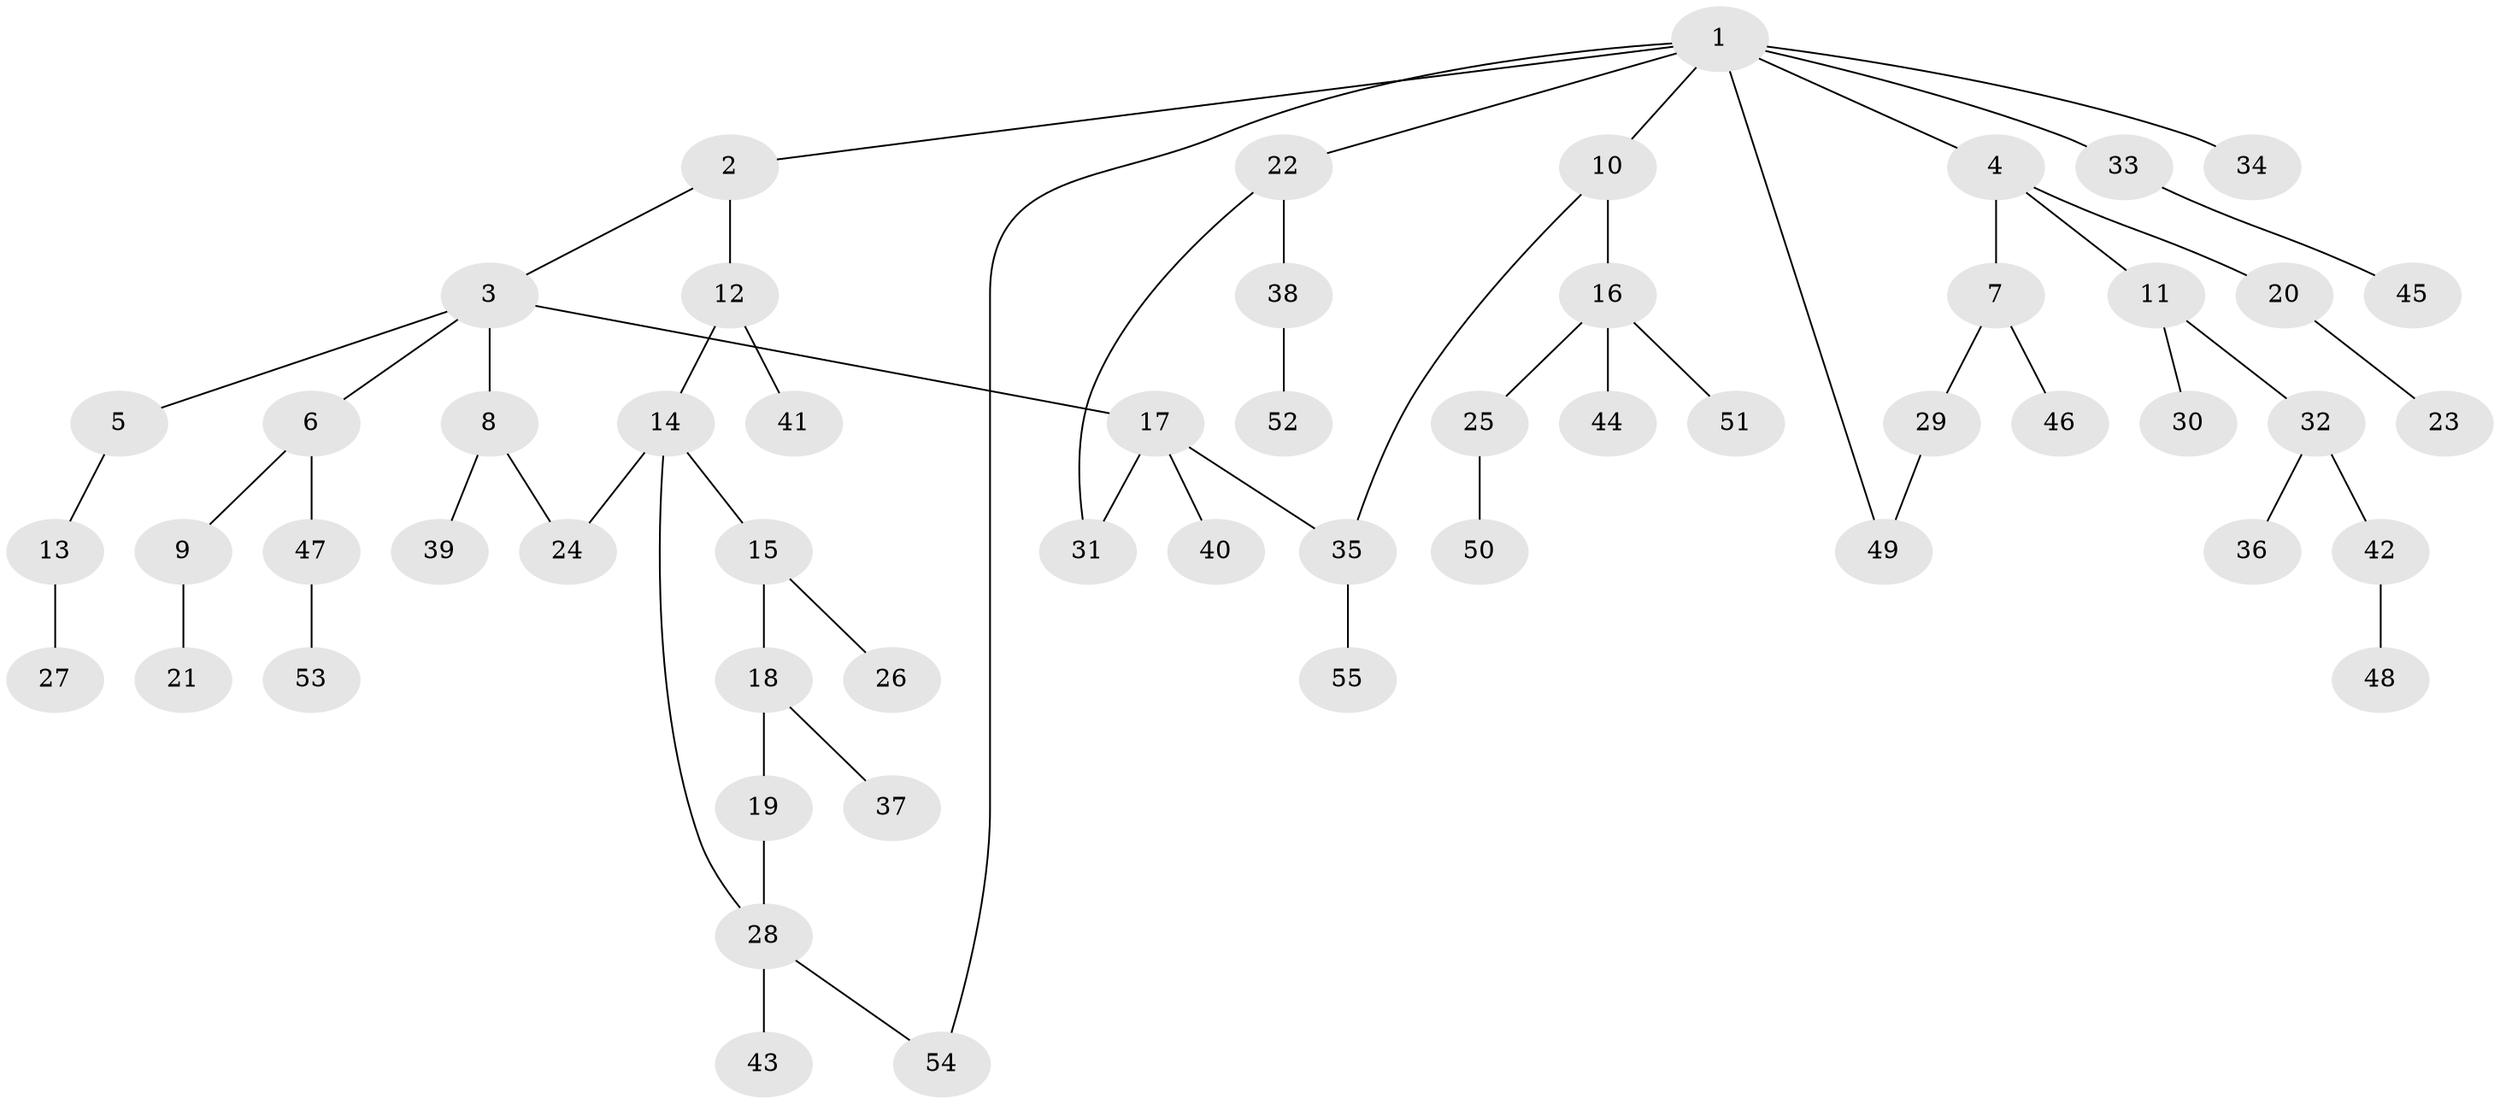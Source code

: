 // coarse degree distribution, {4: 0.0625, 1: 0.625, 6: 0.125, 2: 0.1875}
// Generated by graph-tools (version 1.1) at 2025/44/03/04/25 21:44:49]
// undirected, 55 vertices, 60 edges
graph export_dot {
graph [start="1"]
  node [color=gray90,style=filled];
  1;
  2;
  3;
  4;
  5;
  6;
  7;
  8;
  9;
  10;
  11;
  12;
  13;
  14;
  15;
  16;
  17;
  18;
  19;
  20;
  21;
  22;
  23;
  24;
  25;
  26;
  27;
  28;
  29;
  30;
  31;
  32;
  33;
  34;
  35;
  36;
  37;
  38;
  39;
  40;
  41;
  42;
  43;
  44;
  45;
  46;
  47;
  48;
  49;
  50;
  51;
  52;
  53;
  54;
  55;
  1 -- 2;
  1 -- 4;
  1 -- 10;
  1 -- 22;
  1 -- 33;
  1 -- 34;
  1 -- 49;
  1 -- 54;
  2 -- 3;
  2 -- 12;
  3 -- 5;
  3 -- 6;
  3 -- 8;
  3 -- 17;
  4 -- 7;
  4 -- 11;
  4 -- 20;
  5 -- 13;
  6 -- 9;
  6 -- 47;
  7 -- 29;
  7 -- 46;
  8 -- 24;
  8 -- 39;
  9 -- 21;
  10 -- 16;
  10 -- 35;
  11 -- 30;
  11 -- 32;
  12 -- 14;
  12 -- 41;
  13 -- 27;
  14 -- 15;
  14 -- 24;
  14 -- 28;
  15 -- 18;
  15 -- 26;
  16 -- 25;
  16 -- 44;
  16 -- 51;
  17 -- 40;
  17 -- 35;
  17 -- 31;
  18 -- 19;
  18 -- 37;
  19 -- 28;
  20 -- 23;
  22 -- 31;
  22 -- 38;
  25 -- 50;
  28 -- 43;
  28 -- 54;
  29 -- 49;
  32 -- 36;
  32 -- 42;
  33 -- 45;
  35 -- 55;
  38 -- 52;
  42 -- 48;
  47 -- 53;
}
